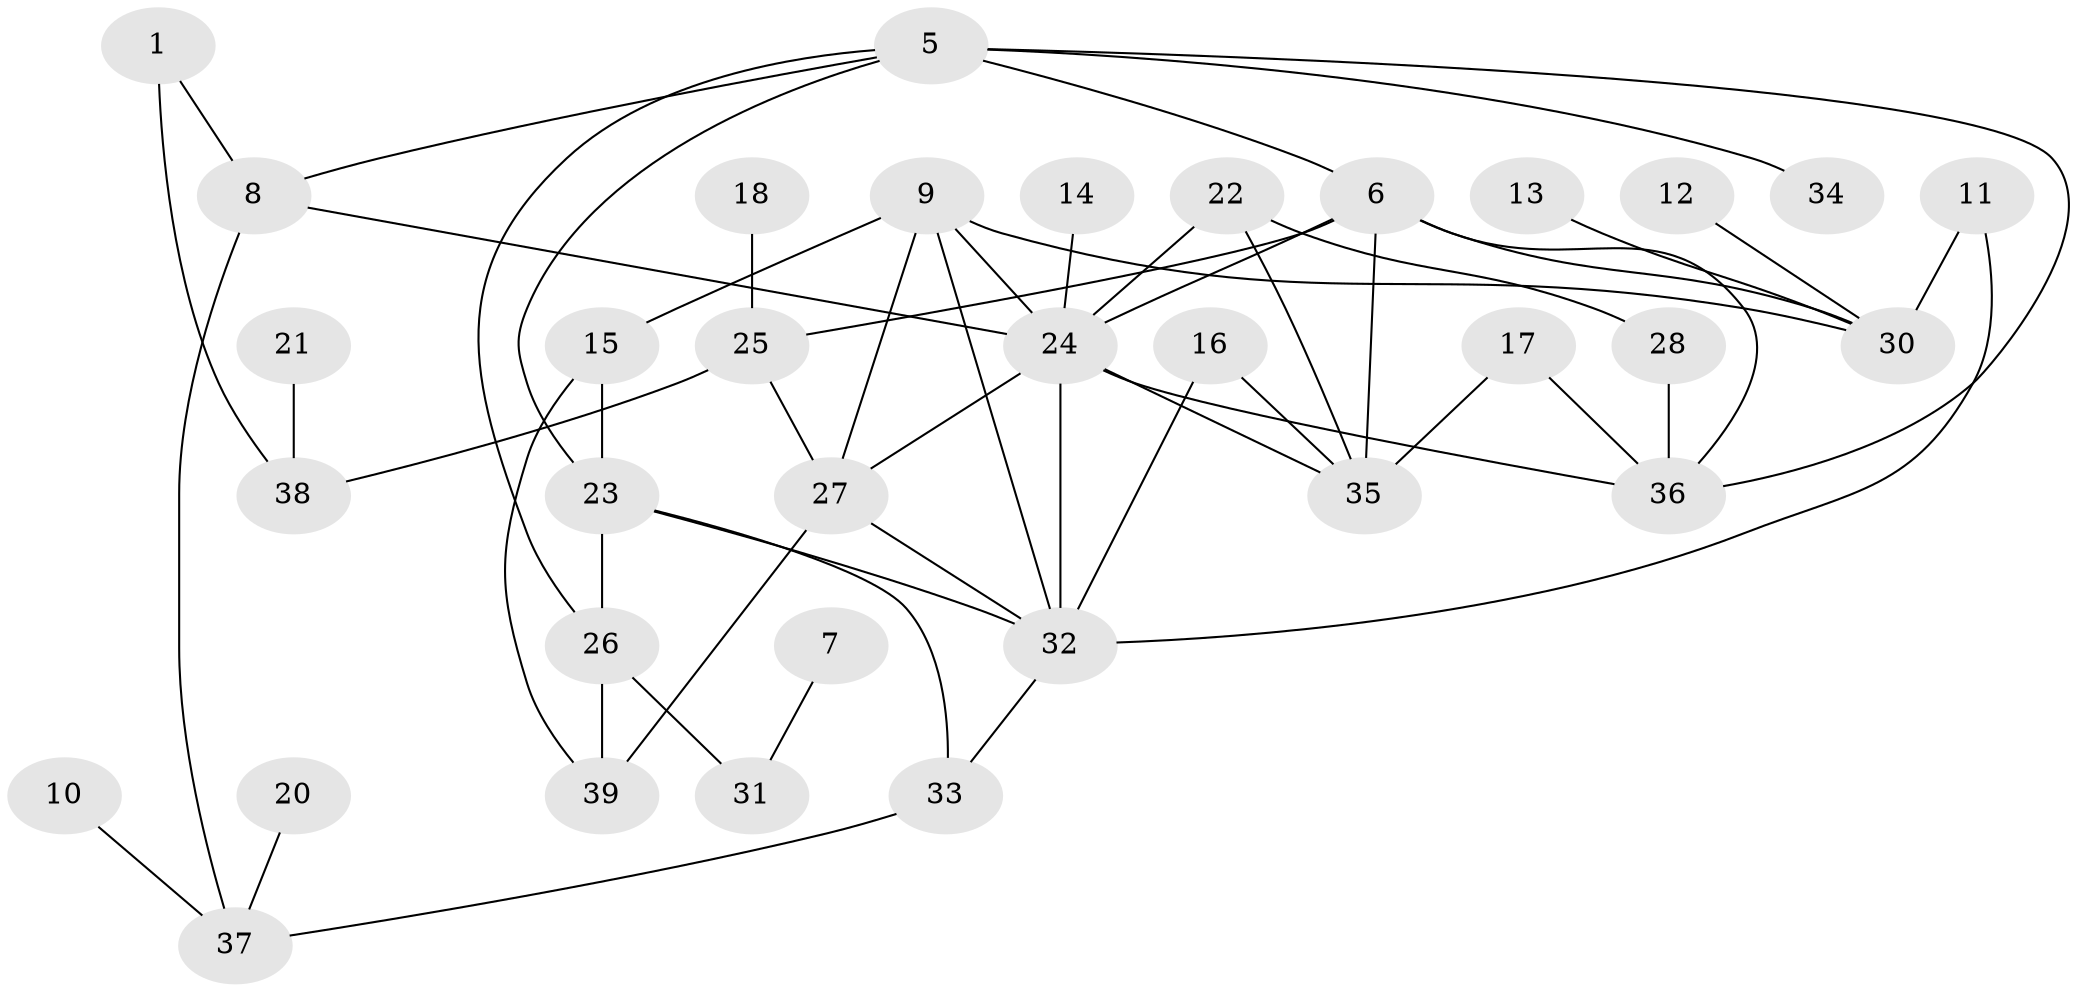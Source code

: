 // original degree distribution, {2: 0.2597402597402597, 8: 0.025974025974025976, 4: 0.2077922077922078, 1: 0.16883116883116883, 0: 0.06493506493506493, 3: 0.2077922077922078, 5: 0.06493506493506493}
// Generated by graph-tools (version 1.1) at 2025/00/03/09/25 03:00:43]
// undirected, 34 vertices, 55 edges
graph export_dot {
graph [start="1"]
  node [color=gray90,style=filled];
  1;
  5;
  6;
  7;
  8;
  9;
  10;
  11;
  12;
  13;
  14;
  15;
  16;
  17;
  18;
  20;
  21;
  22;
  23;
  24;
  25;
  26;
  27;
  28;
  30;
  31;
  32;
  33;
  34;
  35;
  36;
  37;
  38;
  39;
  1 -- 8 [weight=1.0];
  1 -- 38 [weight=1.0];
  5 -- 6 [weight=1.0];
  5 -- 8 [weight=1.0];
  5 -- 23 [weight=1.0];
  5 -- 26 [weight=1.0];
  5 -- 34 [weight=1.0];
  5 -- 36 [weight=1.0];
  6 -- 24 [weight=1.0];
  6 -- 25 [weight=2.0];
  6 -- 30 [weight=1.0];
  6 -- 35 [weight=2.0];
  6 -- 36 [weight=1.0];
  7 -- 31 [weight=1.0];
  8 -- 24 [weight=1.0];
  8 -- 37 [weight=1.0];
  9 -- 15 [weight=1.0];
  9 -- 24 [weight=1.0];
  9 -- 27 [weight=1.0];
  9 -- 30 [weight=2.0];
  9 -- 32 [weight=1.0];
  10 -- 37 [weight=1.0];
  11 -- 30 [weight=1.0];
  11 -- 32 [weight=1.0];
  12 -- 30 [weight=1.0];
  13 -- 30 [weight=2.0];
  14 -- 24 [weight=1.0];
  15 -- 23 [weight=1.0];
  15 -- 39 [weight=1.0];
  16 -- 32 [weight=1.0];
  16 -- 35 [weight=1.0];
  17 -- 35 [weight=1.0];
  17 -- 36 [weight=1.0];
  18 -- 25 [weight=1.0];
  20 -- 37 [weight=1.0];
  21 -- 38 [weight=1.0];
  22 -- 24 [weight=2.0];
  22 -- 28 [weight=2.0];
  22 -- 35 [weight=1.0];
  23 -- 26 [weight=1.0];
  23 -- 32 [weight=1.0];
  23 -- 33 [weight=1.0];
  24 -- 27 [weight=2.0];
  24 -- 32 [weight=1.0];
  24 -- 35 [weight=1.0];
  24 -- 36 [weight=1.0];
  25 -- 27 [weight=1.0];
  25 -- 38 [weight=1.0];
  26 -- 31 [weight=2.0];
  26 -- 39 [weight=2.0];
  27 -- 32 [weight=1.0];
  27 -- 39 [weight=2.0];
  28 -- 36 [weight=1.0];
  32 -- 33 [weight=1.0];
  33 -- 37 [weight=1.0];
}
